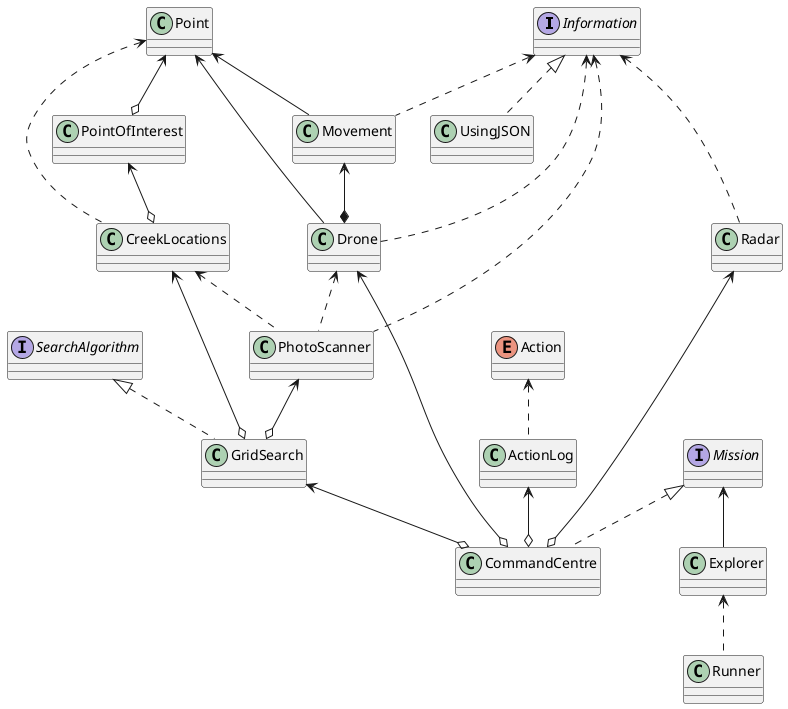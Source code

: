 @startuml

interface Information
Information <|.. UsingJSON

interface SearchAlgorithm
SearchAlgorithm <|.. GridSearch

interface Mission
Mission <|.. CommandCentre

class GridSearch
CreekLocations <--o GridSearch
PhotoScanner <--o GridSearch

class CommandCentre
Radar <--o CommandCentre
ActionLog <--o CommandCentre
Drone <--o CommandCentre
GridSearch <--o CommandCentre

enum Action

class ActionLog
Action <.. ActionLog

class Drone
Movement <--* Drone
Point <-- Drone
Information <.. Drone

class Explorer
Mission <-- Explorer

class Movement
Point <-- Movement
Information <.. Movement

class PhotoScanner
Drone <.. PhotoScanner
CreekLocations <.. PhotoScanner
Information <.. PhotoScanner

class Point

class PointOfInterest
Point <--o PointOfInterest

class Radar
Information <.. Radar

class Runner
Explorer <.. Runner

class CreekLocations
Point <.. CreekLocations
PointOfInterest <--o CreekLocations

@enduml